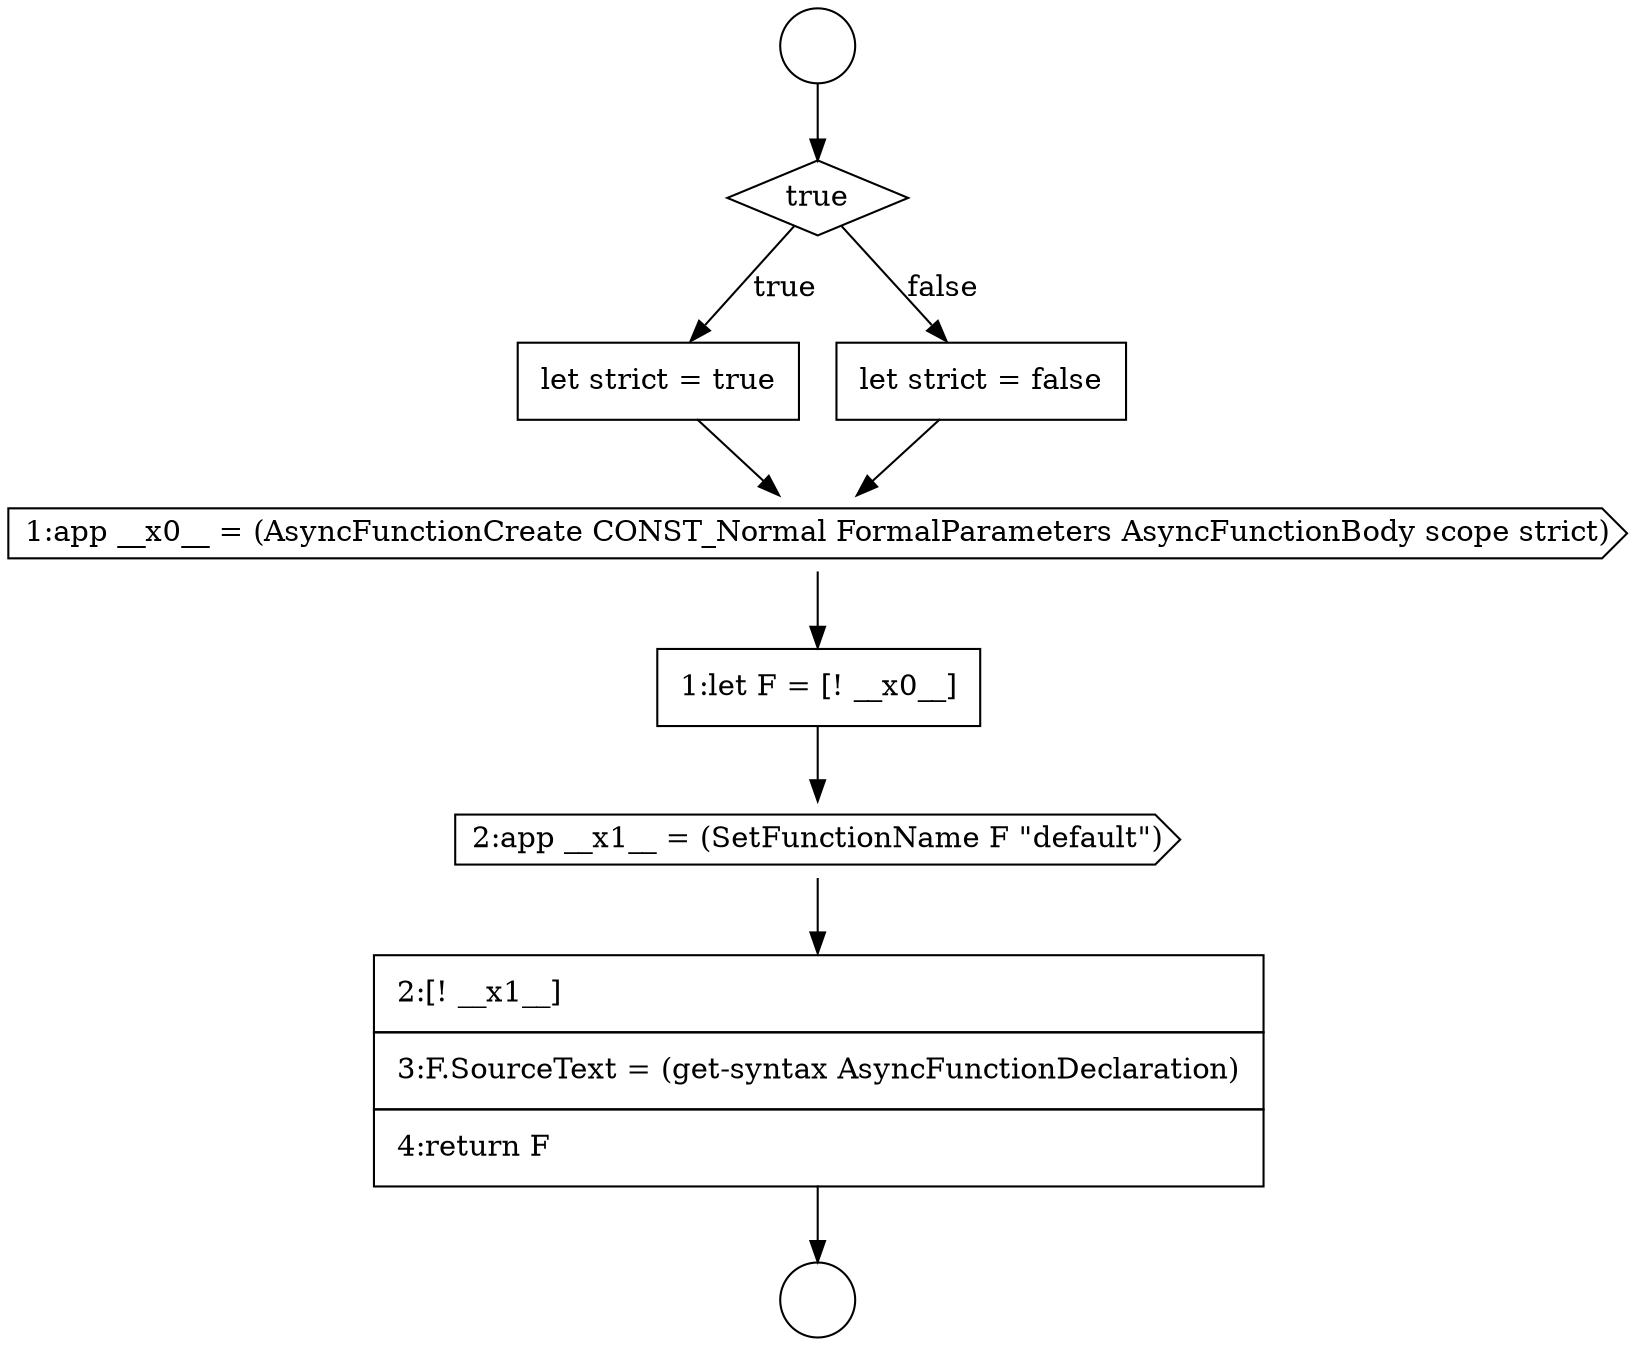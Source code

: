 digraph {
  node9241 [shape=circle label=" " color="black" fillcolor="white" style=filled]
  node9246 [shape=none, margin=0, label=<<font color="black">
    <table border="0" cellborder="1" cellspacing="0" cellpadding="10">
      <tr><td align="left">1:let F = [! __x0__]</td></tr>
    </table>
  </font>> color="black" fillcolor="white" style=filled]
  node9240 [shape=circle label=" " color="black" fillcolor="white" style=filled]
  node9248 [shape=none, margin=0, label=<<font color="black">
    <table border="0" cellborder="1" cellspacing="0" cellpadding="10">
      <tr><td align="left">2:[! __x1__]</td></tr>
      <tr><td align="left">3:F.SourceText = (get-syntax AsyncFunctionDeclaration)</td></tr>
      <tr><td align="left">4:return F</td></tr>
    </table>
  </font>> color="black" fillcolor="white" style=filled]
  node9243 [shape=none, margin=0, label=<<font color="black">
    <table border="0" cellborder="1" cellspacing="0" cellpadding="10">
      <tr><td align="left">let strict = true</td></tr>
    </table>
  </font>> color="black" fillcolor="white" style=filled]
  node9245 [shape=cds, label=<<font color="black">1:app __x0__ = (AsyncFunctionCreate CONST_Normal FormalParameters AsyncFunctionBody scope strict)</font>> color="black" fillcolor="white" style=filled]
  node9244 [shape=none, margin=0, label=<<font color="black">
    <table border="0" cellborder="1" cellspacing="0" cellpadding="10">
      <tr><td align="left">let strict = false</td></tr>
    </table>
  </font>> color="black" fillcolor="white" style=filled]
  node9247 [shape=cds, label=<<font color="black">2:app __x1__ = (SetFunctionName F &quot;default&quot;)</font>> color="black" fillcolor="white" style=filled]
  node9242 [shape=diamond, label=<<font color="black">true</font>> color="black" fillcolor="white" style=filled]
  node9243 -> node9245 [ color="black"]
  node9245 -> node9246 [ color="black"]
  node9247 -> node9248 [ color="black"]
  node9240 -> node9242 [ color="black"]
  node9244 -> node9245 [ color="black"]
  node9248 -> node9241 [ color="black"]
  node9246 -> node9247 [ color="black"]
  node9242 -> node9243 [label=<<font color="black">true</font>> color="black"]
  node9242 -> node9244 [label=<<font color="black">false</font>> color="black"]
}
